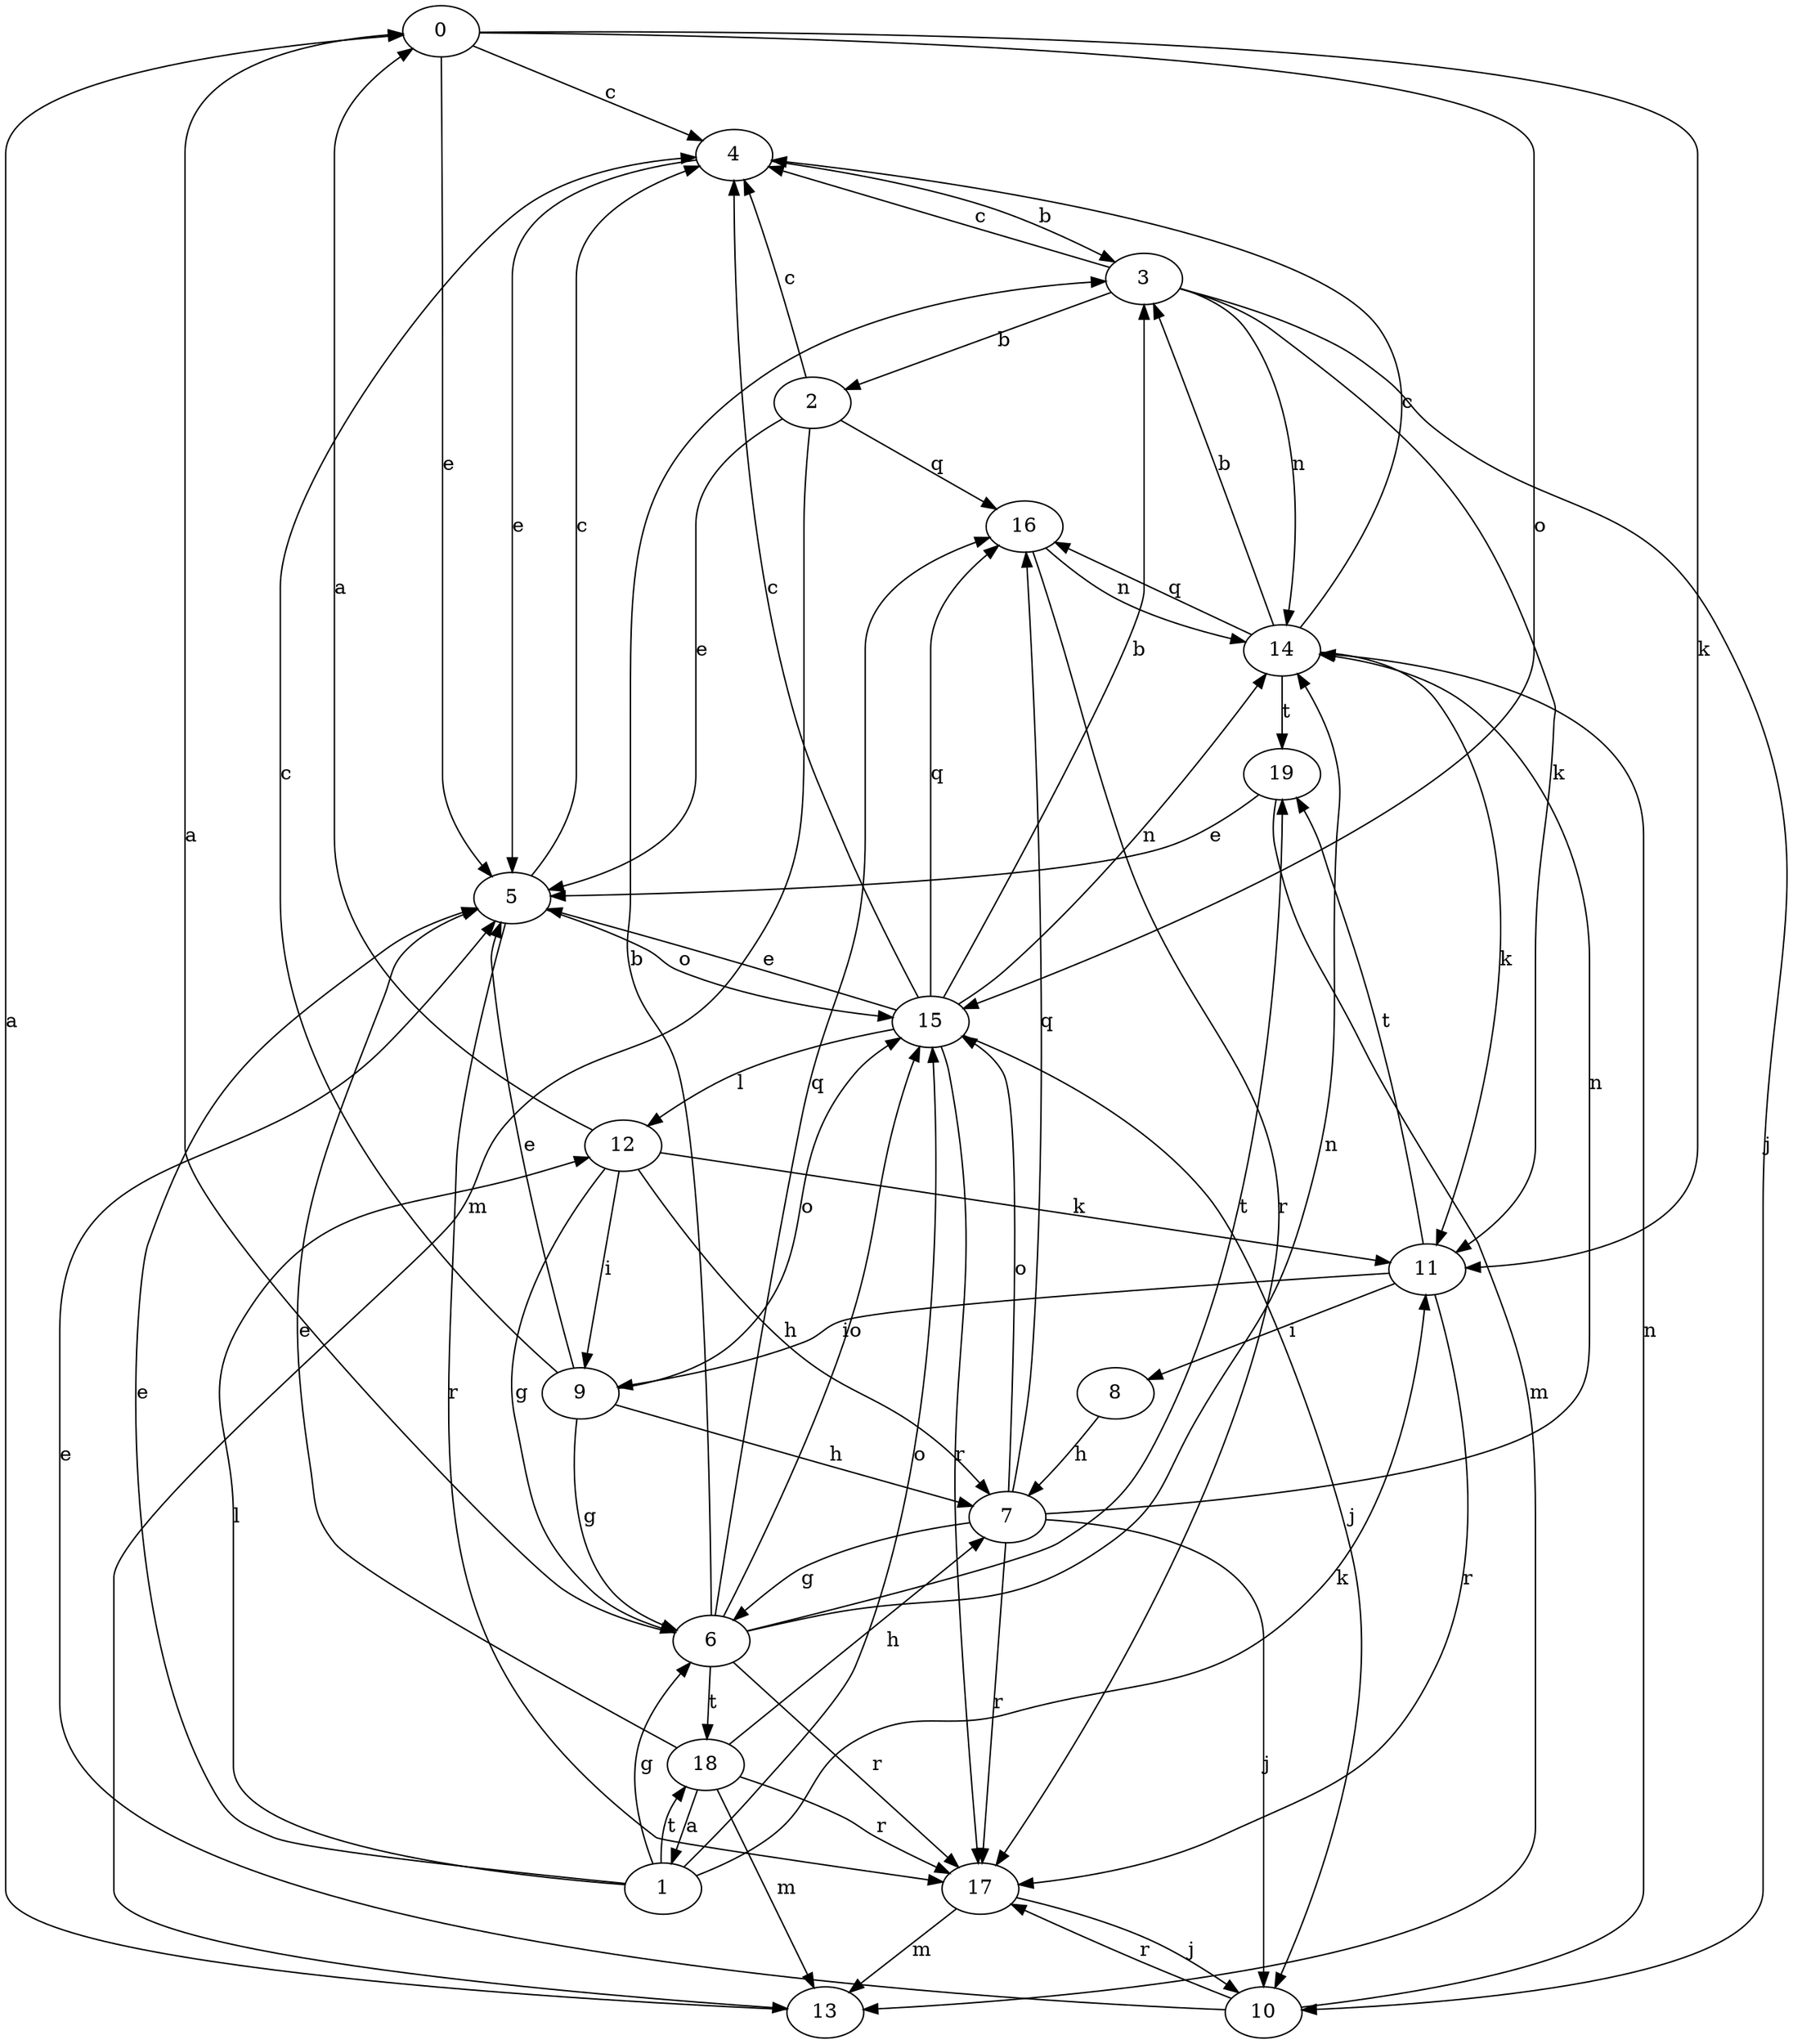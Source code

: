 strict digraph  {
0;
1;
2;
3;
4;
5;
6;
7;
8;
9;
10;
11;
12;
13;
14;
15;
16;
17;
18;
19;
0 -> 4  [label=c];
0 -> 5  [label=e];
0 -> 11  [label=k];
0 -> 15  [label=o];
1 -> 5  [label=e];
1 -> 6  [label=g];
1 -> 11  [label=k];
1 -> 12  [label=l];
1 -> 15  [label=o];
1 -> 18  [label=t];
2 -> 4  [label=c];
2 -> 5  [label=e];
2 -> 13  [label=m];
2 -> 16  [label=q];
3 -> 2  [label=b];
3 -> 4  [label=c];
3 -> 10  [label=j];
3 -> 11  [label=k];
3 -> 14  [label=n];
4 -> 3  [label=b];
4 -> 5  [label=e];
5 -> 4  [label=c];
5 -> 15  [label=o];
5 -> 17  [label=r];
6 -> 0  [label=a];
6 -> 3  [label=b];
6 -> 14  [label=n];
6 -> 15  [label=o];
6 -> 16  [label=q];
6 -> 17  [label=r];
6 -> 18  [label=t];
6 -> 19  [label=t];
7 -> 6  [label=g];
7 -> 10  [label=j];
7 -> 14  [label=n];
7 -> 15  [label=o];
7 -> 16  [label=q];
7 -> 17  [label=r];
8 -> 7  [label=h];
9 -> 4  [label=c];
9 -> 5  [label=e];
9 -> 6  [label=g];
9 -> 7  [label=h];
9 -> 15  [label=o];
10 -> 5  [label=e];
10 -> 14  [label=n];
10 -> 17  [label=r];
11 -> 8  [label=i];
11 -> 9  [label=i];
11 -> 17  [label=r];
11 -> 19  [label=t];
12 -> 0  [label=a];
12 -> 6  [label=g];
12 -> 7  [label=h];
12 -> 9  [label=i];
12 -> 11  [label=k];
13 -> 0  [label=a];
14 -> 3  [label=b];
14 -> 4  [label=c];
14 -> 11  [label=k];
14 -> 16  [label=q];
14 -> 19  [label=t];
15 -> 3  [label=b];
15 -> 4  [label=c];
15 -> 5  [label=e];
15 -> 10  [label=j];
15 -> 12  [label=l];
15 -> 14  [label=n];
15 -> 16  [label=q];
15 -> 17  [label=r];
16 -> 14  [label=n];
16 -> 17  [label=r];
17 -> 10  [label=j];
17 -> 13  [label=m];
18 -> 1  [label=a];
18 -> 5  [label=e];
18 -> 7  [label=h];
18 -> 13  [label=m];
18 -> 17  [label=r];
19 -> 5  [label=e];
19 -> 13  [label=m];
}
